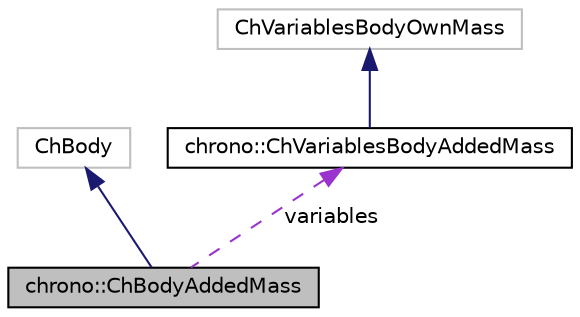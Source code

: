 digraph "chrono::ChBodyAddedMass"
{
 // LATEX_PDF_SIZE
  edge [fontname="Helvetica",fontsize="10",labelfontname="Helvetica",labelfontsize="10"];
  node [fontname="Helvetica",fontsize="10",shape=record];
  Node1 [label="chrono::ChBodyAddedMass",height=0.2,width=0.4,color="black", fillcolor="grey75", style="filled", fontcolor="black",tooltip=" "];
  Node2 -> Node1 [dir="back",color="midnightblue",fontsize="10",style="solid",fontname="Helvetica"];
  Node2 [label="ChBody",height=0.2,width=0.4,color="grey75", fillcolor="white", style="filled",tooltip=" "];
  Node3 -> Node1 [dir="back",color="darkorchid3",fontsize="10",style="dashed",label=" variables" ,fontname="Helvetica"];
  Node3 [label="chrono::ChVariablesBodyAddedMass",height=0.2,width=0.4,color="black", fillcolor="white", style="filled",URL="$classchrono_1_1ChVariablesBodyAddedMass.html",tooltip=" "];
  Node4 -> Node3 [dir="back",color="midnightblue",fontsize="10",style="solid",fontname="Helvetica"];
  Node4 [label="ChVariablesBodyOwnMass",height=0.2,width=0.4,color="grey75", fillcolor="white", style="filled",tooltip=" "];
}
